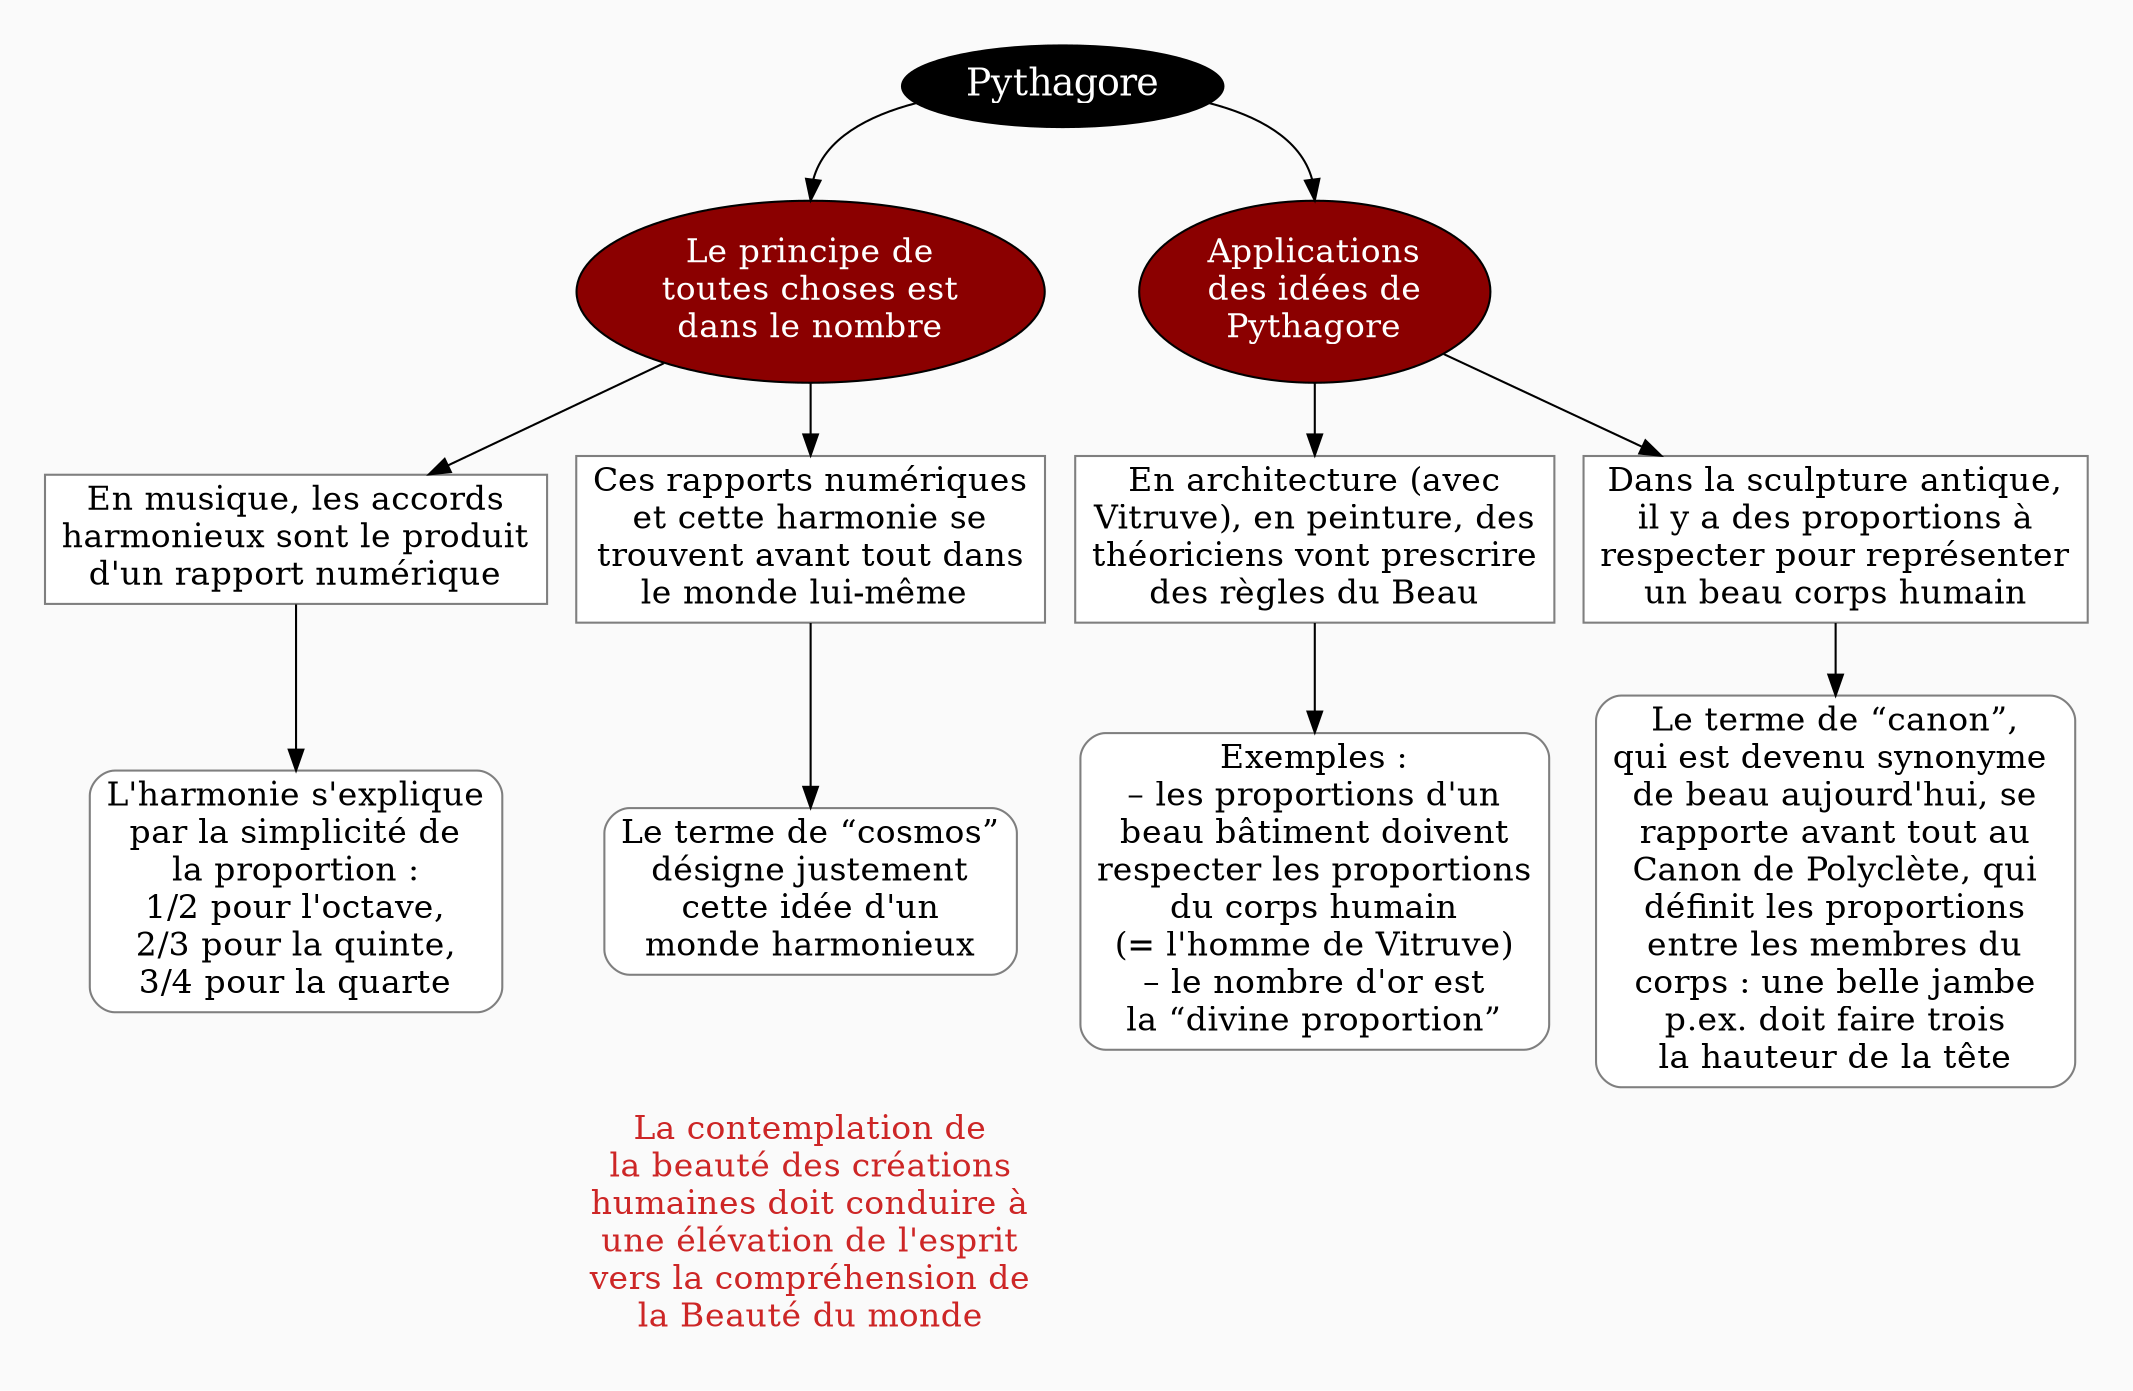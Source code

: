 digraph G {
// Template : diagram
// Usage : cours sur l'art
//rankdir=LR
splines=true
//splines=curved
bgcolor=grey98
pad=0.3
style=filled
edge[minlen=4]
ranksep=0.1
nodesep=0.2 // valeur à changer ?

// NIVEAU 1
node[style=filled; fillcolor=12 ; fontcolor=white ; fontsize=18]
// a1[label=""]
a1[label="Pythagore"]


// NIVEAU 2
node[style=filled;fillcolor=red4;fontcolor=white; fontsize=16]
// b1[label=""]
a1->{
b1[label="Le principe de
toutes choses est
dans le nombre"]    
b2[label="Applications
des idées de
Pythagore"]
}[headport=n]

// NIVEAU 3 (sans intermédiaire)
node [shape=box; style=filled;fillcolor=white;fontcolor=black;color=grey50]
// c1[label=""]
b1->{c1,c2}
c1[label="En musique, les accords
harmonieux sont le produit
d'un rapport numérique"]
c2[label="Ces rapports numériques
et cette harmonie se
trouvent avant tout dans
le monde lui-même "]

b2->{c3,c4}
c3[label="En architecture (avec
Vitruve), en peinture, des
théoriciens vont prescrire
des règles du Beau"]
c4[label="Dans la sculpture antique,
il y a des proportions à
respecter pour représenter
un beau corps humain"]



// INTERMEDIAIRE AVANT NIVEAU 3
node[style=filled;fillcolor=grey78;shape=oval]
// [arrowhead=none]
// bc1[label=""]

// NIVEAU 3 (avec intermédiaire)
node[style="filled";fillcolor=white;shape=box;color=grey50]
// c1[label=""]

// NIVEAU 4
node[style="filled, rounded";fillcolor=white;shape=box;color=grey50]
// d1[label=""]
c1->d1
d1[label="L'harmonie s'explique
par la simplicité de
la proportion :
1/2 pour l'octave,
2/3 pour la quinte,
3/4 pour la quarte
"]
c2->d2
d2[label="Le terme de “cosmos”
désigne justement
cette idée d'un
monde harmonieux"]

c3->d3
d3[label="Exemples :
– les proportions d'un
beau bâtiment doivent
respecter les proportions
du corps humain
(= l'homme de Vitruve)
– le nombre d'or est
la “divine proportion”"]

c4->d4
d4[label="Le terme de “canon”,
qui est devenu synonyme 
de beau aujourd'hui, se
rapporte avant tout au
Canon de Polyclète, qui
définit les proportions
entre les membres du
corps : une belle jambe
p.ex. doit faire trois
la hauteur de la tête"]

// ETIQUETTES EN ROUGE
node[shape=plaintext;fontcolor=firebrick3;fillcolor=grey98]
// e1[label=< <B>= Titre</B><BR /><BR />Contenu<BR /> >]
// e1[label=""]
// ->e1[minlen=1;style=invis]

e2[label="La contemplation de
la beauté des créations
humaines doit conduire à
une élévation de l'esprit
vers la compréhension de
la Beauté du monde"]
d2->e2[minlen=1;style=invis]

// Remarques
node[color=blue;shape=box;style=filled;margin=0.07;fontcolor=black;fontsize=13]
edge[color=blue;arrowhead="none";xlabel="";style=dashed]
// r1[label=""]
// {rank=same;->r1}
// {rank=same;r1->[dir=back]}


}

